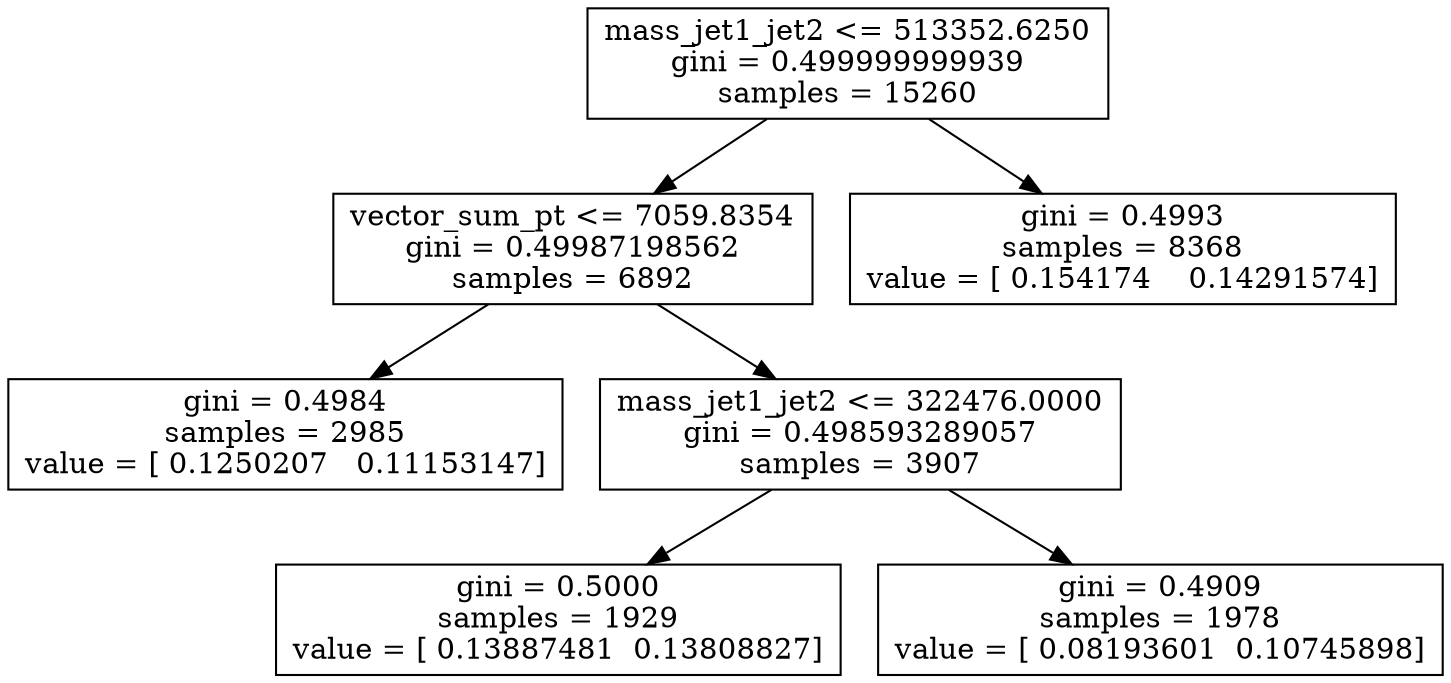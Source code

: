 digraph Tree {
0 [label="mass_jet1_jet2 <= 513352.6250\ngini = 0.499999999939\nsamples = 15260", shape="box"] ;
1 [label="vector_sum_pt <= 7059.8354\ngini = 0.49987198562\nsamples = 6892", shape="box"] ;
0 -> 1 ;
2 [label="gini = 0.4984\nsamples = 2985\nvalue = [ 0.1250207   0.11153147]", shape="box"] ;
1 -> 2 ;
3 [label="mass_jet1_jet2 <= 322476.0000\ngini = 0.498593289057\nsamples = 3907", shape="box"] ;
1 -> 3 ;
4 [label="gini = 0.5000\nsamples = 1929\nvalue = [ 0.13887481  0.13808827]", shape="box"] ;
3 -> 4 ;
5 [label="gini = 0.4909\nsamples = 1978\nvalue = [ 0.08193601  0.10745898]", shape="box"] ;
3 -> 5 ;
6 [label="gini = 0.4993\nsamples = 8368\nvalue = [ 0.154174    0.14291574]", shape="box"] ;
0 -> 6 ;
}